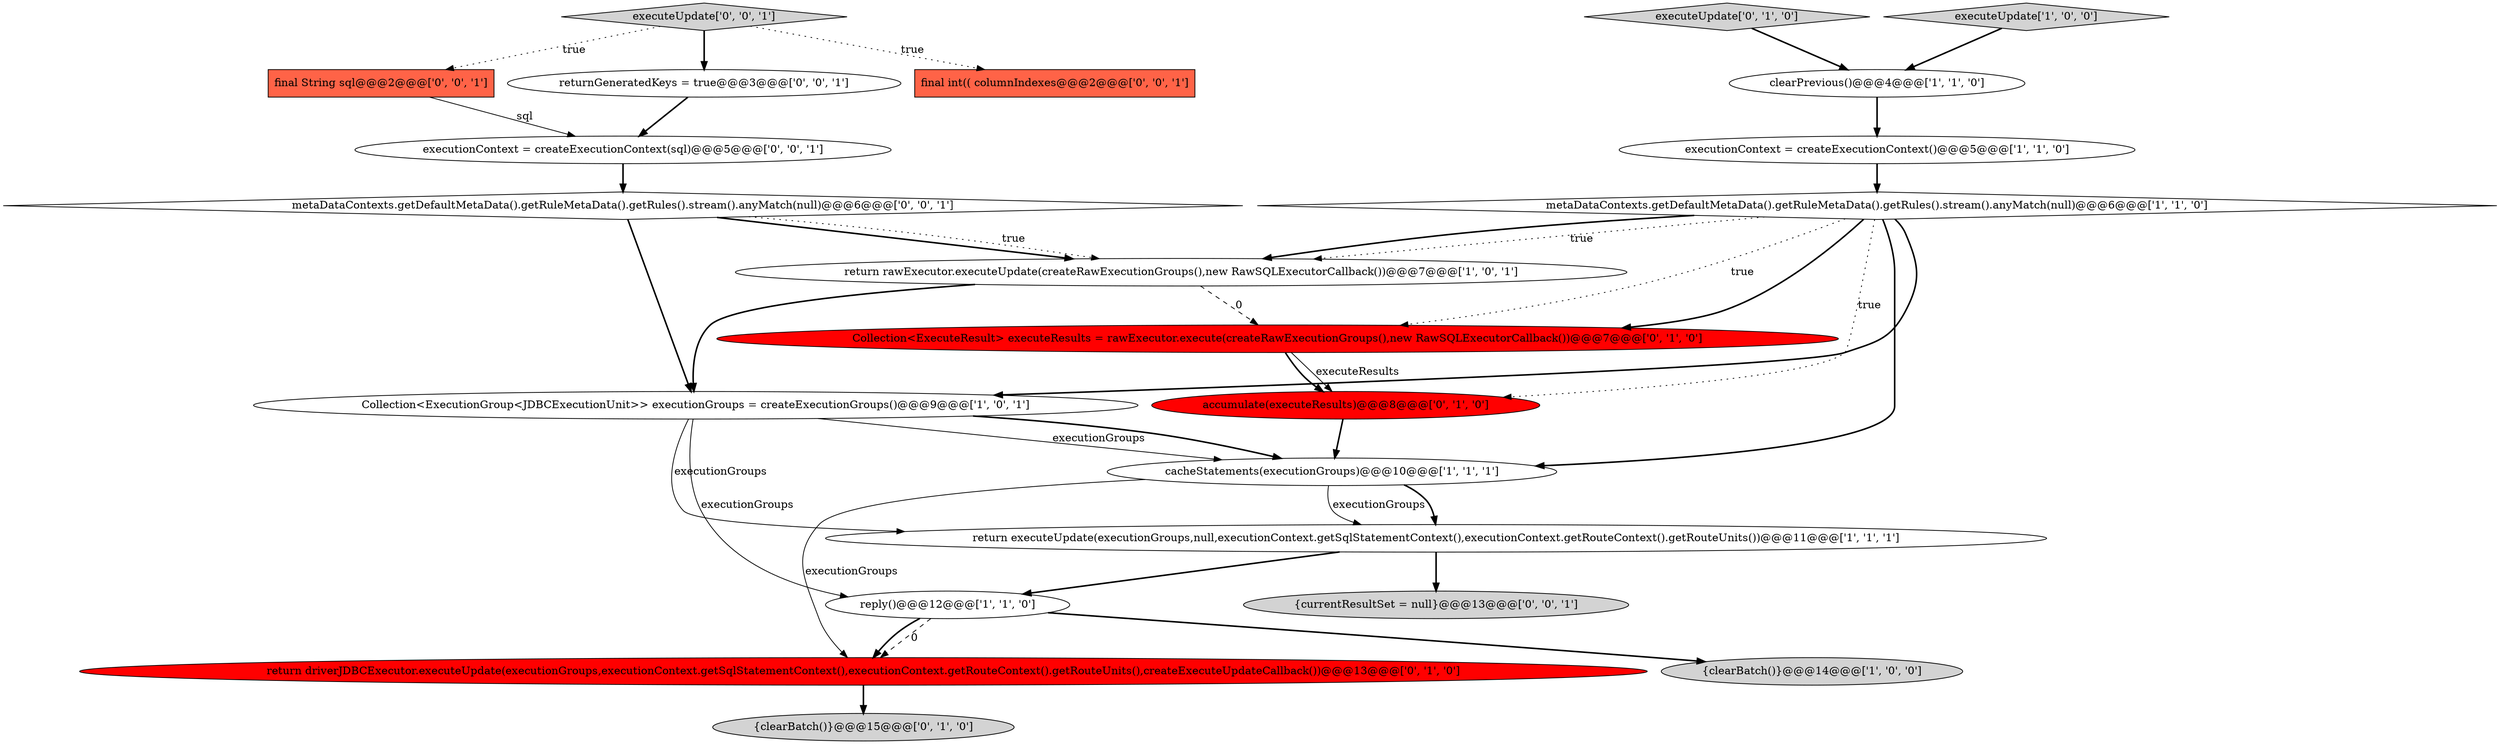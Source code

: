 digraph {
6 [style = filled, label = "return rawExecutor.executeUpdate(createRawExecutionGroups(),new RawSQLExecutorCallback())@@@7@@@['1', '0', '1']", fillcolor = white, shape = ellipse image = "AAA0AAABBB1BBB"];
13 [style = filled, label = "executeUpdate['0', '1', '0']", fillcolor = lightgray, shape = diamond image = "AAA0AAABBB2BBB"];
3 [style = filled, label = "clearPrevious()@@@4@@@['1', '1', '0']", fillcolor = white, shape = ellipse image = "AAA0AAABBB1BBB"];
15 [style = filled, label = "executeUpdate['0', '0', '1']", fillcolor = lightgray, shape = diamond image = "AAA0AAABBB3BBB"];
11 [style = filled, label = "accumulate(executeResults)@@@8@@@['0', '1', '0']", fillcolor = red, shape = ellipse image = "AAA1AAABBB2BBB"];
10 [style = filled, label = "return driverJDBCExecutor.executeUpdate(executionGroups,executionContext.getSqlStatementContext(),executionContext.getRouteContext().getRouteUnits(),createExecuteUpdateCallback())@@@13@@@['0', '1', '0']", fillcolor = red, shape = ellipse image = "AAA1AAABBB2BBB"];
18 [style = filled, label = "{currentResultSet = null}@@@13@@@['0', '0', '1']", fillcolor = lightgray, shape = ellipse image = "AAA0AAABBB3BBB"];
20 [style = filled, label = "final String sql@@@2@@@['0', '0', '1']", fillcolor = tomato, shape = box image = "AAA0AAABBB3BBB"];
4 [style = filled, label = "executionContext = createExecutionContext()@@@5@@@['1', '1', '0']", fillcolor = white, shape = ellipse image = "AAA0AAABBB1BBB"];
0 [style = filled, label = "return executeUpdate(executionGroups,null,executionContext.getSqlStatementContext(),executionContext.getRouteContext().getRouteUnits())@@@11@@@['1', '1', '1']", fillcolor = white, shape = ellipse image = "AAA0AAABBB1BBB"];
5 [style = filled, label = "cacheStatements(executionGroups)@@@10@@@['1', '1', '1']", fillcolor = white, shape = ellipse image = "AAA0AAABBB1BBB"];
17 [style = filled, label = "executionContext = createExecutionContext(sql)@@@5@@@['0', '0', '1']", fillcolor = white, shape = ellipse image = "AAA0AAABBB3BBB"];
12 [style = filled, label = "{clearBatch()}@@@15@@@['0', '1', '0']", fillcolor = lightgray, shape = ellipse image = "AAA0AAABBB2BBB"];
1 [style = filled, label = "reply()@@@12@@@['1', '1', '0']", fillcolor = white, shape = ellipse image = "AAA0AAABBB1BBB"];
21 [style = filled, label = "returnGeneratedKeys = true@@@3@@@['0', '0', '1']", fillcolor = white, shape = ellipse image = "AAA0AAABBB3BBB"];
16 [style = filled, label = "metaDataContexts.getDefaultMetaData().getRuleMetaData().getRules().stream().anyMatch(null)@@@6@@@['0', '0', '1']", fillcolor = white, shape = diamond image = "AAA0AAABBB3BBB"];
9 [style = filled, label = "{clearBatch()}@@@14@@@['1', '0', '0']", fillcolor = lightgray, shape = ellipse image = "AAA0AAABBB1BBB"];
14 [style = filled, label = "Collection<ExecuteResult> executeResults = rawExecutor.execute(createRawExecutionGroups(),new RawSQLExecutorCallback())@@@7@@@['0', '1', '0']", fillcolor = red, shape = ellipse image = "AAA1AAABBB2BBB"];
7 [style = filled, label = "Collection<ExecutionGroup<JDBCExecutionUnit>> executionGroups = createExecutionGroups()@@@9@@@['1', '0', '1']", fillcolor = white, shape = ellipse image = "AAA0AAABBB1BBB"];
19 [style = filled, label = "final int(( columnIndexes@@@2@@@['0', '0', '1']", fillcolor = tomato, shape = box image = "AAA0AAABBB3BBB"];
8 [style = filled, label = "metaDataContexts.getDefaultMetaData().getRuleMetaData().getRules().stream().anyMatch(null)@@@6@@@['1', '1', '0']", fillcolor = white, shape = diamond image = "AAA0AAABBB1BBB"];
2 [style = filled, label = "executeUpdate['1', '0', '0']", fillcolor = lightgray, shape = diamond image = "AAA0AAABBB1BBB"];
7->0 [style = solid, label="executionGroups"];
15->21 [style = bold, label=""];
16->6 [style = bold, label=""];
2->3 [style = bold, label=""];
5->0 [style = solid, label="executionGroups"];
14->11 [style = solid, label="executeResults"];
16->7 [style = bold, label=""];
8->14 [style = bold, label=""];
7->5 [style = solid, label="executionGroups"];
15->20 [style = dotted, label="true"];
8->6 [style = bold, label=""];
1->10 [style = dashed, label="0"];
6->14 [style = dashed, label="0"];
3->4 [style = bold, label=""];
1->9 [style = bold, label=""];
8->7 [style = bold, label=""];
5->10 [style = solid, label="executionGroups"];
20->17 [style = solid, label="sql"];
11->5 [style = bold, label=""];
7->5 [style = bold, label=""];
8->6 [style = dotted, label="true"];
8->5 [style = bold, label=""];
5->0 [style = bold, label=""];
13->3 [style = bold, label=""];
10->12 [style = bold, label=""];
15->19 [style = dotted, label="true"];
0->1 [style = bold, label=""];
8->14 [style = dotted, label="true"];
8->11 [style = dotted, label="true"];
7->1 [style = solid, label="executionGroups"];
4->8 [style = bold, label=""];
0->18 [style = bold, label=""];
6->7 [style = bold, label=""];
1->10 [style = bold, label=""];
14->11 [style = bold, label=""];
21->17 [style = bold, label=""];
17->16 [style = bold, label=""];
16->6 [style = dotted, label="true"];
}
